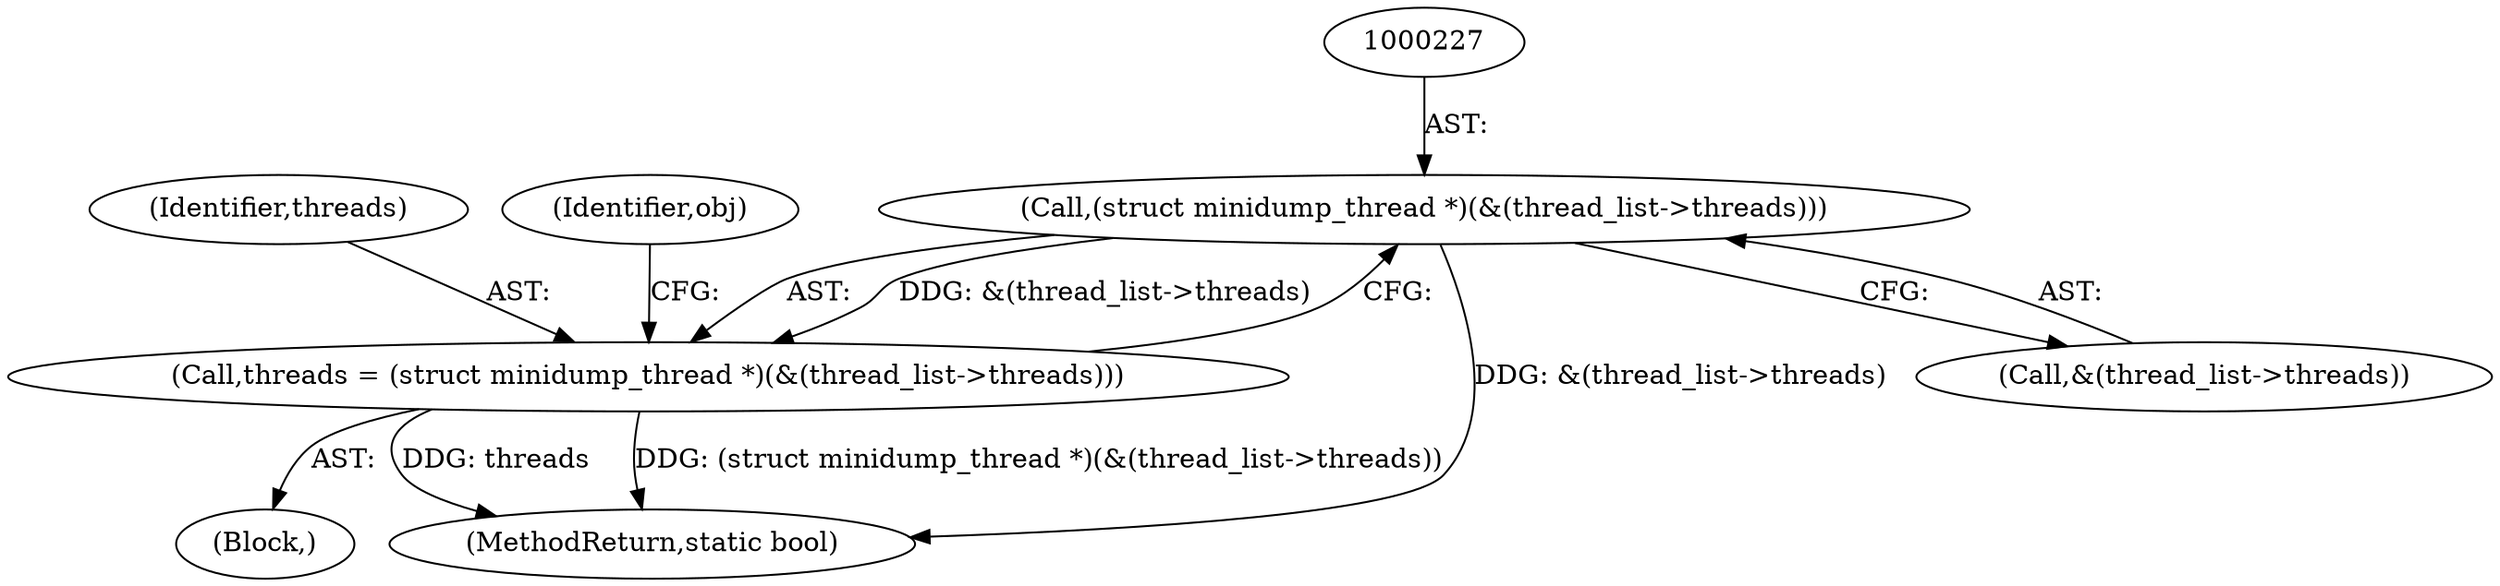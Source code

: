 digraph "0_radare2_40b021ba29c8f90ccf7c879fde2580bc73a17e8e_0@pointer" {
"1000226" [label="(Call,(struct minidump_thread *)(&(thread_list->threads)))"];
"1000224" [label="(Call,threads = (struct minidump_thread *)(&(thread_list->threads)))"];
"1000223" [label="(Block,)"];
"1000225" [label="(Identifier,threads)"];
"1000226" [label="(Call,(struct minidump_thread *)(&(thread_list->threads)))"];
"1001137" [label="(MethodReturn,static bool)"];
"1000235" [label="(Identifier,obj)"];
"1000224" [label="(Call,threads = (struct minidump_thread *)(&(thread_list->threads)))"];
"1000228" [label="(Call,&(thread_list->threads))"];
"1000226" -> "1000224"  [label="AST: "];
"1000226" -> "1000228"  [label="CFG: "];
"1000227" -> "1000226"  [label="AST: "];
"1000228" -> "1000226"  [label="AST: "];
"1000224" -> "1000226"  [label="CFG: "];
"1000226" -> "1001137"  [label="DDG: &(thread_list->threads)"];
"1000226" -> "1000224"  [label="DDG: &(thread_list->threads)"];
"1000224" -> "1000223"  [label="AST: "];
"1000225" -> "1000224"  [label="AST: "];
"1000235" -> "1000224"  [label="CFG: "];
"1000224" -> "1001137"  [label="DDG: threads"];
"1000224" -> "1001137"  [label="DDG: (struct minidump_thread *)(&(thread_list->threads))"];
}
